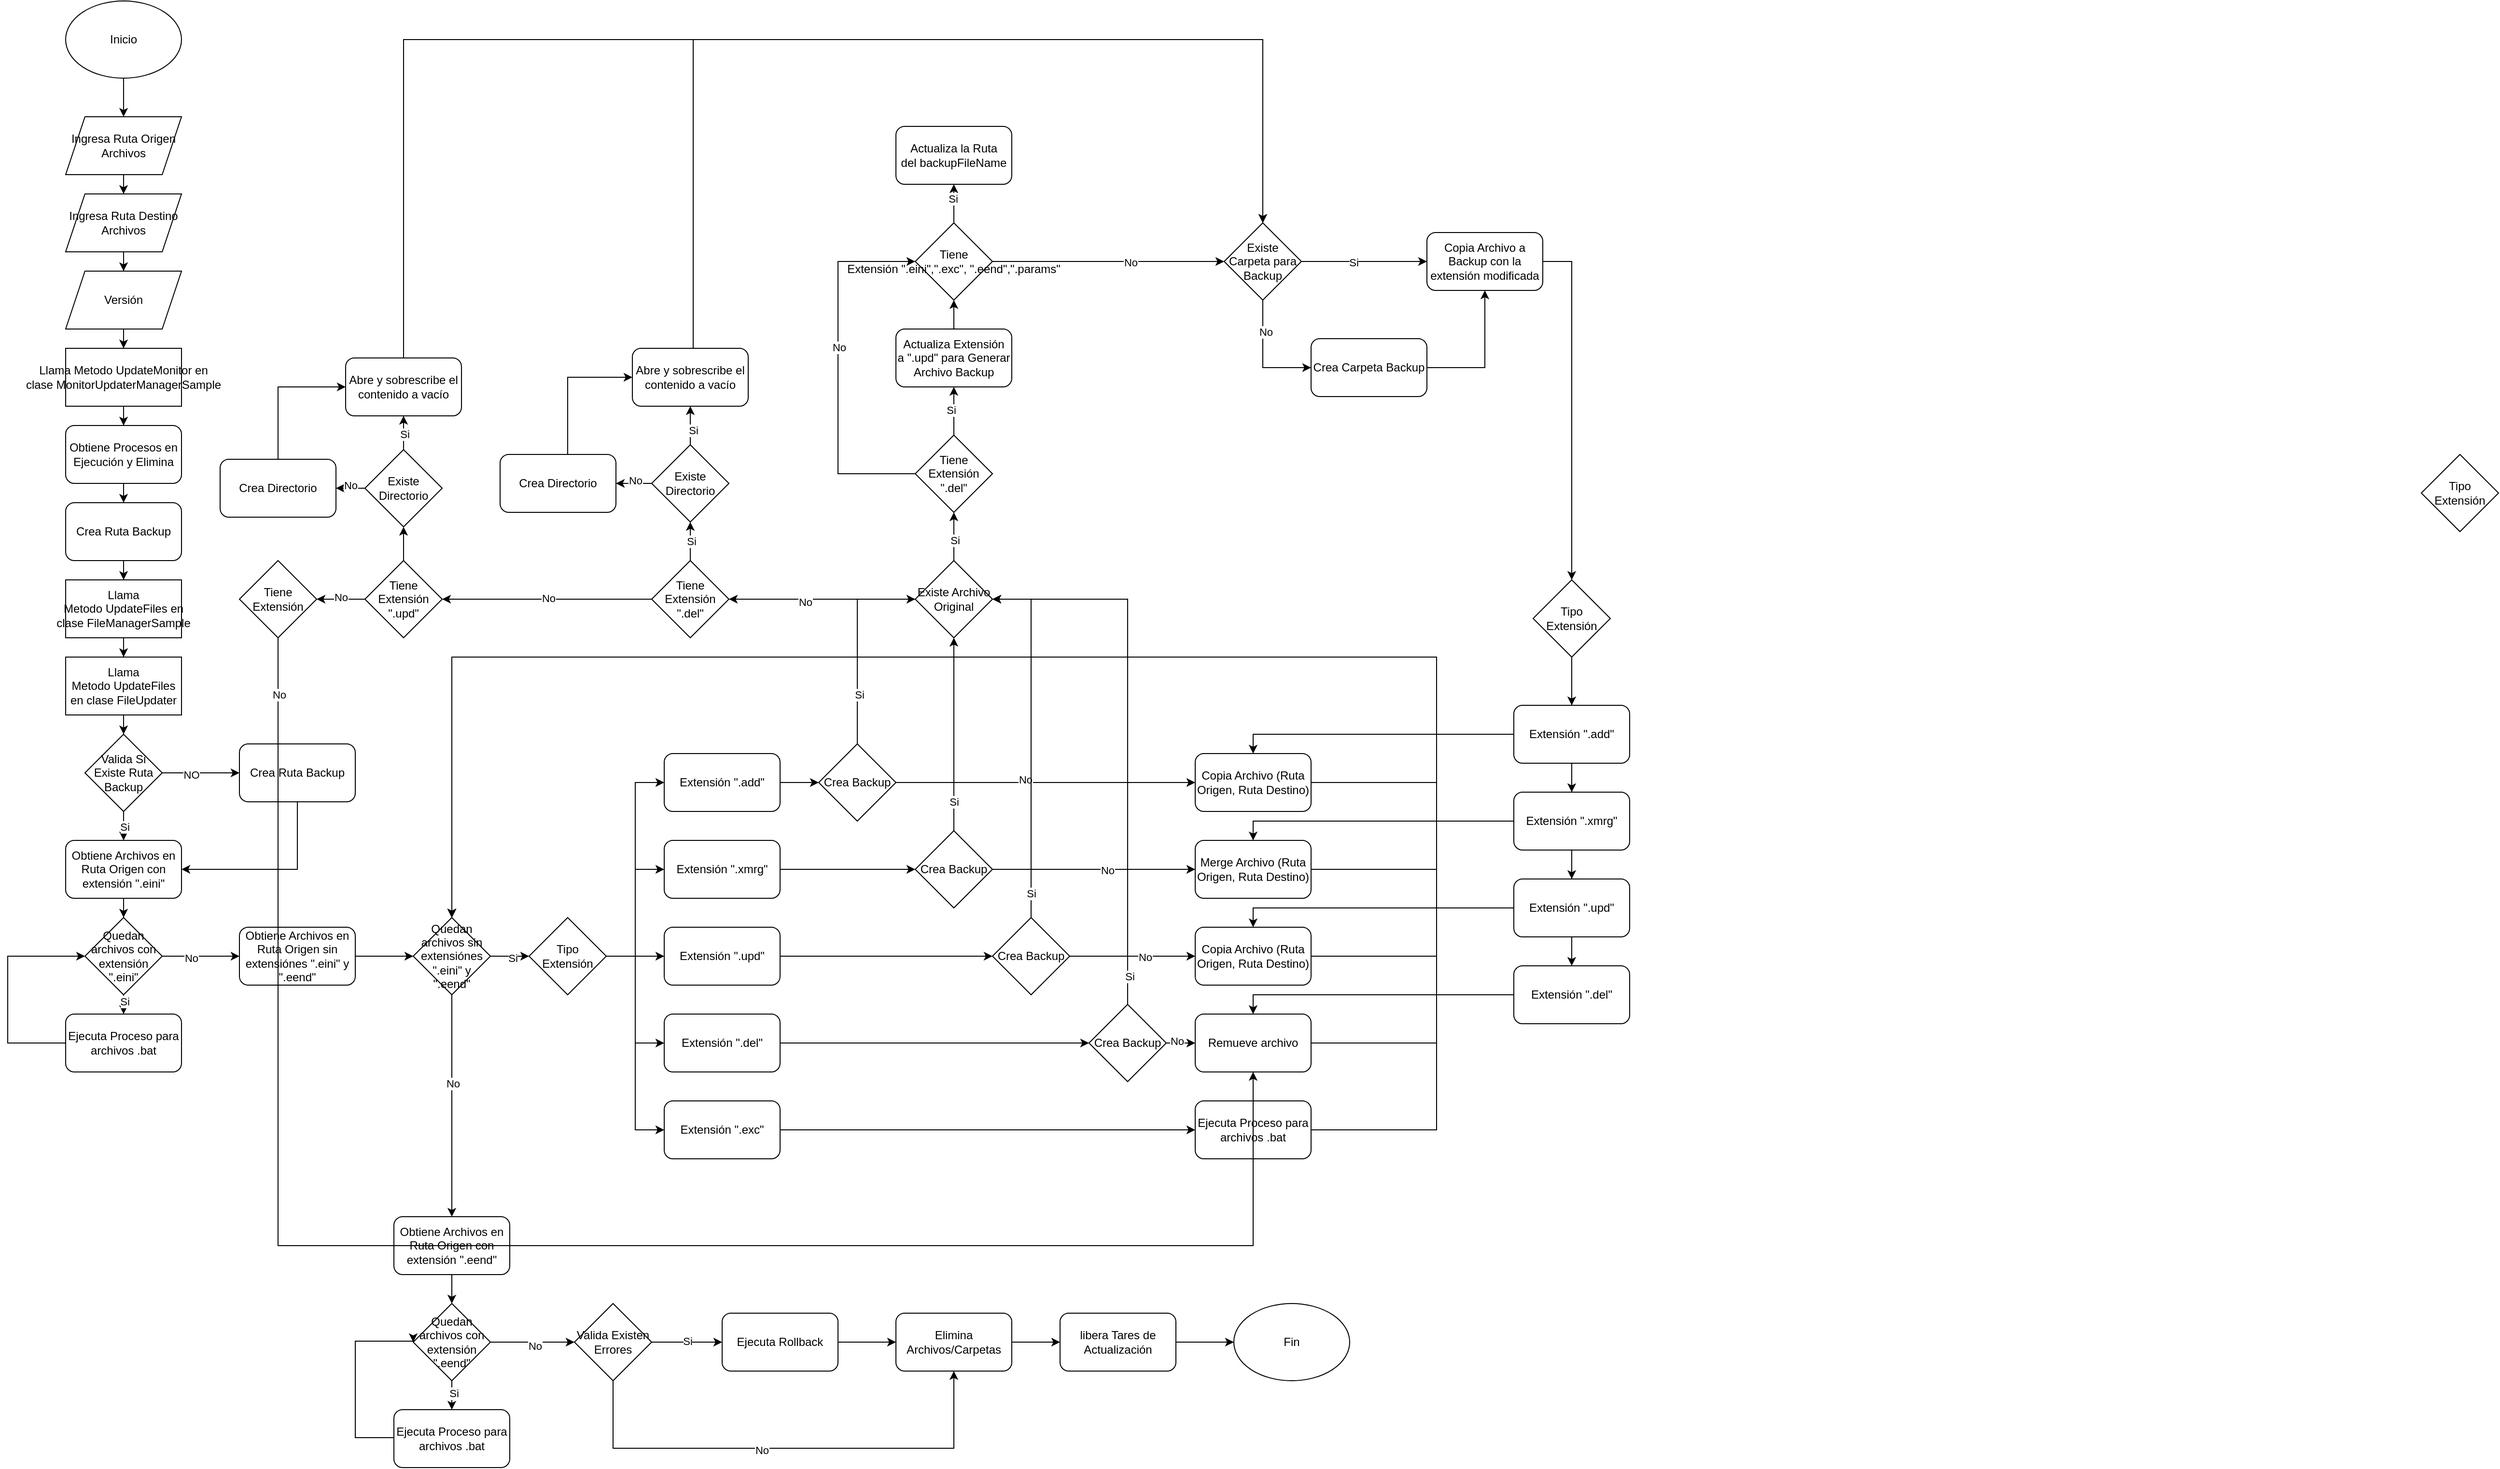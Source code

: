 <mxfile version="27.0.5">
  <diagram name="Página-1" id="Ndwm9N2ELyJzNFlGH8NO">
    <mxGraphModel dx="2180" dy="1163" grid="1" gridSize="10" guides="1" tooltips="1" connect="1" arrows="1" fold="1" page="1" pageScale="1" pageWidth="827" pageHeight="1169" math="0" shadow="0">
      <root>
        <mxCell id="0" />
        <mxCell id="1" parent="0" />
        <mxCell id="p0sTWX6bpArWfCQGlkqG-17" style="edgeStyle=orthogonalEdgeStyle;rounded=0;orthogonalLoop=1;jettySize=auto;html=1;" edge="1" parent="1" source="jSnDdjDyH94DMPdUqyze-1" target="p0sTWX6bpArWfCQGlkqG-1">
          <mxGeometry relative="1" as="geometry" />
        </mxCell>
        <mxCell id="jSnDdjDyH94DMPdUqyze-1" value="Inicio" style="ellipse;whiteSpace=wrap;html=1;" parent="1" vertex="1">
          <mxGeometry x="300" y="40" width="120" height="80" as="geometry" />
        </mxCell>
        <mxCell id="p0sTWX6bpArWfCQGlkqG-18" style="edgeStyle=orthogonalEdgeStyle;rounded=0;orthogonalLoop=1;jettySize=auto;html=1;" edge="1" parent="1" source="p0sTWX6bpArWfCQGlkqG-1" target="p0sTWX6bpArWfCQGlkqG-3">
          <mxGeometry relative="1" as="geometry" />
        </mxCell>
        <mxCell id="p0sTWX6bpArWfCQGlkqG-1" value="Ingresa Ruta Origen Archivos" style="shape=parallelogram;perimeter=parallelogramPerimeter;whiteSpace=wrap;html=1;fixedSize=1;" vertex="1" parent="1">
          <mxGeometry x="300" y="160" width="120" height="60" as="geometry" />
        </mxCell>
        <mxCell id="p0sTWX6bpArWfCQGlkqG-19" style="edgeStyle=orthogonalEdgeStyle;rounded=0;orthogonalLoop=1;jettySize=auto;html=1;" edge="1" parent="1" source="p0sTWX6bpArWfCQGlkqG-3" target="p0sTWX6bpArWfCQGlkqG-4">
          <mxGeometry relative="1" as="geometry" />
        </mxCell>
        <mxCell id="p0sTWX6bpArWfCQGlkqG-3" value="Ingresa Ruta Destino Archivos" style="shape=parallelogram;perimeter=parallelogramPerimeter;whiteSpace=wrap;html=1;fixedSize=1;" vertex="1" parent="1">
          <mxGeometry x="300" y="240" width="120" height="60" as="geometry" />
        </mxCell>
        <mxCell id="p0sTWX6bpArWfCQGlkqG-20" style="edgeStyle=orthogonalEdgeStyle;rounded=0;orthogonalLoop=1;jettySize=auto;html=1;" edge="1" parent="1" source="p0sTWX6bpArWfCQGlkqG-4" target="p0sTWX6bpArWfCQGlkqG-5">
          <mxGeometry relative="1" as="geometry" />
        </mxCell>
        <mxCell id="p0sTWX6bpArWfCQGlkqG-4" value="Versión" style="shape=parallelogram;perimeter=parallelogramPerimeter;whiteSpace=wrap;html=1;fixedSize=1;" vertex="1" parent="1">
          <mxGeometry x="300" y="320" width="120" height="60" as="geometry" />
        </mxCell>
        <mxCell id="p0sTWX6bpArWfCQGlkqG-21" style="edgeStyle=orthogonalEdgeStyle;rounded=0;orthogonalLoop=1;jettySize=auto;html=1;" edge="1" parent="1" source="p0sTWX6bpArWfCQGlkqG-5" target="p0sTWX6bpArWfCQGlkqG-6">
          <mxGeometry relative="1" as="geometry" />
        </mxCell>
        <mxCell id="p0sTWX6bpArWfCQGlkqG-5" value="Llama Metodo&amp;nbsp;UpdateMonitor en clase&amp;nbsp;MonitorUpdaterManagerSample" style="rounded=0;whiteSpace=wrap;html=1;" vertex="1" parent="1">
          <mxGeometry x="300" y="400" width="120" height="60" as="geometry" />
        </mxCell>
        <mxCell id="p0sTWX6bpArWfCQGlkqG-22" style="edgeStyle=orthogonalEdgeStyle;rounded=0;orthogonalLoop=1;jettySize=auto;html=1;" edge="1" parent="1" source="p0sTWX6bpArWfCQGlkqG-6" target="p0sTWX6bpArWfCQGlkqG-8">
          <mxGeometry relative="1" as="geometry" />
        </mxCell>
        <mxCell id="p0sTWX6bpArWfCQGlkqG-6" value="Obtiene Procesos en Ejecución y Elimina" style="rounded=1;whiteSpace=wrap;html=1;" vertex="1" parent="1">
          <mxGeometry x="300" y="480" width="120" height="60" as="geometry" />
        </mxCell>
        <mxCell id="p0sTWX6bpArWfCQGlkqG-23" style="edgeStyle=orthogonalEdgeStyle;rounded=0;orthogonalLoop=1;jettySize=auto;html=1;" edge="1" parent="1" source="p0sTWX6bpArWfCQGlkqG-8" target="p0sTWX6bpArWfCQGlkqG-9">
          <mxGeometry relative="1" as="geometry" />
        </mxCell>
        <mxCell id="p0sTWX6bpArWfCQGlkqG-8" value="Crea Ruta Backup" style="rounded=1;whiteSpace=wrap;html=1;" vertex="1" parent="1">
          <mxGeometry x="300" y="560" width="120" height="60" as="geometry" />
        </mxCell>
        <mxCell id="p0sTWX6bpArWfCQGlkqG-24" style="edgeStyle=orthogonalEdgeStyle;rounded=0;orthogonalLoop=1;jettySize=auto;html=1;entryX=0.5;entryY=0;entryDx=0;entryDy=0;" edge="1" parent="1" source="p0sTWX6bpArWfCQGlkqG-9" target="p0sTWX6bpArWfCQGlkqG-10">
          <mxGeometry relative="1" as="geometry" />
        </mxCell>
        <mxCell id="p0sTWX6bpArWfCQGlkqG-9" value="Llama Metodo&amp;nbsp;UpdateFiles en clase&amp;nbsp;FileManagerSample" style="rounded=0;whiteSpace=wrap;html=1;" vertex="1" parent="1">
          <mxGeometry x="300" y="640" width="120" height="60" as="geometry" />
        </mxCell>
        <mxCell id="p0sTWX6bpArWfCQGlkqG-25" style="edgeStyle=orthogonalEdgeStyle;rounded=0;orthogonalLoop=1;jettySize=auto;html=1;" edge="1" parent="1" source="p0sTWX6bpArWfCQGlkqG-10" target="p0sTWX6bpArWfCQGlkqG-11">
          <mxGeometry relative="1" as="geometry" />
        </mxCell>
        <mxCell id="p0sTWX6bpArWfCQGlkqG-10" value="Llama Metodo&amp;nbsp;UpdateFiles en clase&amp;nbsp;FileUpdater" style="rounded=0;whiteSpace=wrap;html=1;" vertex="1" parent="1">
          <mxGeometry x="300" y="720" width="120" height="60" as="geometry" />
        </mxCell>
        <mxCell id="p0sTWX6bpArWfCQGlkqG-26" style="edgeStyle=orthogonalEdgeStyle;rounded=0;orthogonalLoop=1;jettySize=auto;html=1;entryX=0.5;entryY=0;entryDx=0;entryDy=0;" edge="1" parent="1" source="p0sTWX6bpArWfCQGlkqG-11" target="p0sTWX6bpArWfCQGlkqG-14">
          <mxGeometry relative="1" as="geometry" />
        </mxCell>
        <mxCell id="p0sTWX6bpArWfCQGlkqG-31" value="Si" style="edgeLabel;html=1;align=center;verticalAlign=middle;resizable=0;points=[];" vertex="1" connectable="0" parent="p0sTWX6bpArWfCQGlkqG-26">
          <mxGeometry x="0.44" y="1" relative="1" as="geometry">
            <mxPoint as="offset" />
          </mxGeometry>
        </mxCell>
        <mxCell id="p0sTWX6bpArWfCQGlkqG-29" style="edgeStyle=orthogonalEdgeStyle;rounded=0;orthogonalLoop=1;jettySize=auto;html=1;entryX=0;entryY=0.5;entryDx=0;entryDy=0;" edge="1" parent="1" source="p0sTWX6bpArWfCQGlkqG-11" target="p0sTWX6bpArWfCQGlkqG-12">
          <mxGeometry relative="1" as="geometry" />
        </mxCell>
        <mxCell id="p0sTWX6bpArWfCQGlkqG-30" value="NO" style="edgeLabel;html=1;align=center;verticalAlign=middle;resizable=0;points=[];" vertex="1" connectable="0" parent="p0sTWX6bpArWfCQGlkqG-29">
          <mxGeometry x="-0.25" y="-2" relative="1" as="geometry">
            <mxPoint as="offset" />
          </mxGeometry>
        </mxCell>
        <mxCell id="p0sTWX6bpArWfCQGlkqG-11" value="Valida Si Existe Ruta Backup" style="rhombus;whiteSpace=wrap;html=1;" vertex="1" parent="1">
          <mxGeometry x="320" y="800" width="80" height="80" as="geometry" />
        </mxCell>
        <mxCell id="p0sTWX6bpArWfCQGlkqG-32" style="edgeStyle=orthogonalEdgeStyle;rounded=0;orthogonalLoop=1;jettySize=auto;html=1;entryX=1;entryY=0.5;entryDx=0;entryDy=0;" edge="1" parent="1" source="p0sTWX6bpArWfCQGlkqG-12" target="p0sTWX6bpArWfCQGlkqG-14">
          <mxGeometry relative="1" as="geometry">
            <Array as="points">
              <mxPoint x="540" y="940" />
            </Array>
          </mxGeometry>
        </mxCell>
        <mxCell id="p0sTWX6bpArWfCQGlkqG-12" value="Crea Ruta Backup" style="rounded=1;whiteSpace=wrap;html=1;" vertex="1" parent="1">
          <mxGeometry x="480" y="810" width="120" height="60" as="geometry" />
        </mxCell>
        <mxCell id="p0sTWX6bpArWfCQGlkqG-28" style="edgeStyle=orthogonalEdgeStyle;rounded=0;orthogonalLoop=1;jettySize=auto;html=1;" edge="1" parent="1" source="p0sTWX6bpArWfCQGlkqG-13" target="p0sTWX6bpArWfCQGlkqG-16">
          <mxGeometry relative="1" as="geometry" />
        </mxCell>
        <mxCell id="p0sTWX6bpArWfCQGlkqG-34" value="Si" style="edgeLabel;html=1;align=center;verticalAlign=middle;resizable=0;points=[];" vertex="1" connectable="0" parent="p0sTWX6bpArWfCQGlkqG-28">
          <mxGeometry x="0.567" y="1" relative="1" as="geometry">
            <mxPoint as="offset" />
          </mxGeometry>
        </mxCell>
        <mxCell id="p0sTWX6bpArWfCQGlkqG-36" style="edgeStyle=orthogonalEdgeStyle;rounded=0;orthogonalLoop=1;jettySize=auto;html=1;" edge="1" parent="1" source="p0sTWX6bpArWfCQGlkqG-13" target="p0sTWX6bpArWfCQGlkqG-35">
          <mxGeometry relative="1" as="geometry" />
        </mxCell>
        <mxCell id="p0sTWX6bpArWfCQGlkqG-37" value="No" style="edgeLabel;html=1;align=center;verticalAlign=middle;resizable=0;points=[];" vertex="1" connectable="0" parent="p0sTWX6bpArWfCQGlkqG-36">
          <mxGeometry x="-0.257" y="-2" relative="1" as="geometry">
            <mxPoint as="offset" />
          </mxGeometry>
        </mxCell>
        <mxCell id="p0sTWX6bpArWfCQGlkqG-13" value="Quedan archivos con extensión &quot;.eini&quot;" style="rhombus;whiteSpace=wrap;html=1;" vertex="1" parent="1">
          <mxGeometry x="320" y="990" width="80" height="80" as="geometry" />
        </mxCell>
        <mxCell id="p0sTWX6bpArWfCQGlkqG-27" style="edgeStyle=orthogonalEdgeStyle;rounded=0;orthogonalLoop=1;jettySize=auto;html=1;" edge="1" parent="1" source="p0sTWX6bpArWfCQGlkqG-14" target="p0sTWX6bpArWfCQGlkqG-13">
          <mxGeometry relative="1" as="geometry" />
        </mxCell>
        <mxCell id="p0sTWX6bpArWfCQGlkqG-14" value="Obtiene Archivos en Ruta Origen con extensión &quot;.eini&quot;" style="rounded=1;whiteSpace=wrap;html=1;" vertex="1" parent="1">
          <mxGeometry x="300" y="910" width="120" height="60" as="geometry" />
        </mxCell>
        <mxCell id="p0sTWX6bpArWfCQGlkqG-33" style="edgeStyle=orthogonalEdgeStyle;rounded=0;orthogonalLoop=1;jettySize=auto;html=1;entryX=0;entryY=0.5;entryDx=0;entryDy=0;" edge="1" parent="1" source="p0sTWX6bpArWfCQGlkqG-16" target="p0sTWX6bpArWfCQGlkqG-13">
          <mxGeometry relative="1" as="geometry">
            <Array as="points">
              <mxPoint x="240" y="1120" />
              <mxPoint x="240" y="1030" />
            </Array>
          </mxGeometry>
        </mxCell>
        <mxCell id="p0sTWX6bpArWfCQGlkqG-16" value="Ejecuta Proceso para archivos .bat" style="rounded=1;whiteSpace=wrap;html=1;" vertex="1" parent="1">
          <mxGeometry x="300" y="1090" width="120" height="60" as="geometry" />
        </mxCell>
        <mxCell id="p0sTWX6bpArWfCQGlkqG-41" style="edgeStyle=orthogonalEdgeStyle;rounded=0;orthogonalLoop=1;jettySize=auto;html=1;entryX=0;entryY=0.5;entryDx=0;entryDy=0;" edge="1" parent="1" source="p0sTWX6bpArWfCQGlkqG-35" target="p0sTWX6bpArWfCQGlkqG-39">
          <mxGeometry relative="1" as="geometry" />
        </mxCell>
        <mxCell id="p0sTWX6bpArWfCQGlkqG-35" value="Obtiene Archivos en Ruta Origen sin extensiónes &quot;.eini&quot; y &quot;.eend&quot;" style="rounded=1;whiteSpace=wrap;html=1;" vertex="1" parent="1">
          <mxGeometry x="480" y="1000" width="120" height="60" as="geometry" />
        </mxCell>
        <mxCell id="p0sTWX6bpArWfCQGlkqG-43" style="edgeStyle=orthogonalEdgeStyle;rounded=0;orthogonalLoop=1;jettySize=auto;html=1;entryX=0;entryY=0.5;entryDx=0;entryDy=0;" edge="1" parent="1" source="p0sTWX6bpArWfCQGlkqG-39" target="p0sTWX6bpArWfCQGlkqG-45">
          <mxGeometry relative="1" as="geometry">
            <mxPoint x="790" y="1030" as="targetPoint" />
          </mxGeometry>
        </mxCell>
        <mxCell id="p0sTWX6bpArWfCQGlkqG-71" value="Si" style="edgeLabel;html=1;align=center;verticalAlign=middle;resizable=0;points=[];" vertex="1" connectable="0" parent="p0sTWX6bpArWfCQGlkqG-43">
          <mxGeometry x="0.15" y="-2" relative="1" as="geometry">
            <mxPoint as="offset" />
          </mxGeometry>
        </mxCell>
        <mxCell id="p0sTWX6bpArWfCQGlkqG-82" style="edgeStyle=orthogonalEdgeStyle;rounded=0;orthogonalLoop=1;jettySize=auto;html=1;" edge="1" parent="1" source="p0sTWX6bpArWfCQGlkqG-39" target="p0sTWX6bpArWfCQGlkqG-79">
          <mxGeometry relative="1" as="geometry" />
        </mxCell>
        <mxCell id="p0sTWX6bpArWfCQGlkqG-83" value="No" style="edgeLabel;html=1;align=center;verticalAlign=middle;resizable=0;points=[];" vertex="1" connectable="0" parent="p0sTWX6bpArWfCQGlkqG-82">
          <mxGeometry x="-0.2" y="1" relative="1" as="geometry">
            <mxPoint as="offset" />
          </mxGeometry>
        </mxCell>
        <mxCell id="p0sTWX6bpArWfCQGlkqG-39" value="Quedan archivos sin extensiónes &quot;.eini&quot; y &quot;.eend&quot;" style="rhombus;whiteSpace=wrap;html=1;" vertex="1" parent="1">
          <mxGeometry x="660" y="990" width="80" height="80" as="geometry" />
        </mxCell>
        <mxCell id="p0sTWX6bpArWfCQGlkqG-54" style="edgeStyle=orthogonalEdgeStyle;rounded=0;orthogonalLoop=1;jettySize=auto;html=1;entryX=0;entryY=0.5;entryDx=0;entryDy=0;" edge="1" parent="1" source="p0sTWX6bpArWfCQGlkqG-45" target="p0sTWX6bpArWfCQGlkqG-46">
          <mxGeometry relative="1" as="geometry">
            <Array as="points">
              <mxPoint x="890" y="1030" />
              <mxPoint x="890" y="850" />
            </Array>
          </mxGeometry>
        </mxCell>
        <mxCell id="p0sTWX6bpArWfCQGlkqG-55" style="edgeStyle=orthogonalEdgeStyle;rounded=0;orthogonalLoop=1;jettySize=auto;html=1;entryX=0;entryY=0.5;entryDx=0;entryDy=0;" edge="1" parent="1" source="p0sTWX6bpArWfCQGlkqG-45" target="p0sTWX6bpArWfCQGlkqG-48">
          <mxGeometry relative="1" as="geometry" />
        </mxCell>
        <mxCell id="p0sTWX6bpArWfCQGlkqG-56" style="edgeStyle=orthogonalEdgeStyle;rounded=0;orthogonalLoop=1;jettySize=auto;html=1;entryX=0;entryY=0.5;entryDx=0;entryDy=0;" edge="1" parent="1" source="p0sTWX6bpArWfCQGlkqG-45" target="p0sTWX6bpArWfCQGlkqG-49">
          <mxGeometry relative="1" as="geometry" />
        </mxCell>
        <mxCell id="p0sTWX6bpArWfCQGlkqG-57" style="edgeStyle=orthogonalEdgeStyle;rounded=0;orthogonalLoop=1;jettySize=auto;html=1;entryX=0;entryY=0.5;entryDx=0;entryDy=0;" edge="1" parent="1" source="p0sTWX6bpArWfCQGlkqG-45" target="p0sTWX6bpArWfCQGlkqG-51">
          <mxGeometry relative="1" as="geometry" />
        </mxCell>
        <mxCell id="p0sTWX6bpArWfCQGlkqG-58" style="edgeStyle=orthogonalEdgeStyle;rounded=0;orthogonalLoop=1;jettySize=auto;html=1;entryX=0;entryY=0.5;entryDx=0;entryDy=0;" edge="1" parent="1" source="p0sTWX6bpArWfCQGlkqG-45" target="p0sTWX6bpArWfCQGlkqG-53">
          <mxGeometry relative="1" as="geometry" />
        </mxCell>
        <mxCell id="p0sTWX6bpArWfCQGlkqG-45" value="Tipo Extensión" style="rhombus;whiteSpace=wrap;html=1;" vertex="1" parent="1">
          <mxGeometry x="780" y="990" width="80" height="80" as="geometry" />
        </mxCell>
        <mxCell id="p0sTWX6bpArWfCQGlkqG-112" style="edgeStyle=orthogonalEdgeStyle;rounded=0;orthogonalLoop=1;jettySize=auto;html=1;entryX=0;entryY=0.5;entryDx=0;entryDy=0;" edge="1" parent="1" source="p0sTWX6bpArWfCQGlkqG-46" target="p0sTWX6bpArWfCQGlkqG-59">
          <mxGeometry relative="1" as="geometry" />
        </mxCell>
        <mxCell id="p0sTWX6bpArWfCQGlkqG-46" value="Extensión&amp;nbsp;&quot;.add&quot;" style="rounded=1;whiteSpace=wrap;html=1;" vertex="1" parent="1">
          <mxGeometry x="920" y="820" width="120" height="60" as="geometry" />
        </mxCell>
        <mxCell id="p0sTWX6bpArWfCQGlkqG-113" style="edgeStyle=orthogonalEdgeStyle;rounded=0;orthogonalLoop=1;jettySize=auto;html=1;entryX=0;entryY=0.5;entryDx=0;entryDy=0;" edge="1" parent="1" source="p0sTWX6bpArWfCQGlkqG-48" target="p0sTWX6bpArWfCQGlkqG-60">
          <mxGeometry relative="1" as="geometry" />
        </mxCell>
        <mxCell id="p0sTWX6bpArWfCQGlkqG-48" value="Extensión&amp;nbsp;&quot;.xmrg&quot;" style="rounded=1;whiteSpace=wrap;html=1;" vertex="1" parent="1">
          <mxGeometry x="920" y="910" width="120" height="60" as="geometry" />
        </mxCell>
        <mxCell id="p0sTWX6bpArWfCQGlkqG-114" style="edgeStyle=orthogonalEdgeStyle;rounded=0;orthogonalLoop=1;jettySize=auto;html=1;entryX=0;entryY=0.5;entryDx=0;entryDy=0;" edge="1" parent="1" source="p0sTWX6bpArWfCQGlkqG-49" target="p0sTWX6bpArWfCQGlkqG-61">
          <mxGeometry relative="1" as="geometry" />
        </mxCell>
        <mxCell id="p0sTWX6bpArWfCQGlkqG-49" value="Extensión&amp;nbsp;&quot;.upd&quot;" style="rounded=1;whiteSpace=wrap;html=1;" vertex="1" parent="1">
          <mxGeometry x="920" y="1000" width="120" height="60" as="geometry" />
        </mxCell>
        <mxCell id="p0sTWX6bpArWfCQGlkqG-115" style="edgeStyle=orthogonalEdgeStyle;rounded=0;orthogonalLoop=1;jettySize=auto;html=1;entryX=0;entryY=0.5;entryDx=0;entryDy=0;" edge="1" parent="1" source="p0sTWX6bpArWfCQGlkqG-51" target="p0sTWX6bpArWfCQGlkqG-62">
          <mxGeometry relative="1" as="geometry" />
        </mxCell>
        <mxCell id="p0sTWX6bpArWfCQGlkqG-51" value="Extensión&amp;nbsp;&quot;.del&quot;" style="rounded=1;whiteSpace=wrap;html=1;" vertex="1" parent="1">
          <mxGeometry x="920" y="1090" width="120" height="60" as="geometry" />
        </mxCell>
        <mxCell id="p0sTWX6bpArWfCQGlkqG-68" style="edgeStyle=orthogonalEdgeStyle;rounded=0;orthogonalLoop=1;jettySize=auto;html=1;entryX=0;entryY=0.5;entryDx=0;entryDy=0;" edge="1" parent="1" source="p0sTWX6bpArWfCQGlkqG-53" target="p0sTWX6bpArWfCQGlkqG-67">
          <mxGeometry relative="1" as="geometry" />
        </mxCell>
        <mxCell id="p0sTWX6bpArWfCQGlkqG-53" value="Extensión&amp;nbsp;&quot;.exc&quot;" style="rounded=1;whiteSpace=wrap;html=1;" vertex="1" parent="1">
          <mxGeometry x="920" y="1180" width="120" height="60" as="geometry" />
        </mxCell>
        <mxCell id="p0sTWX6bpArWfCQGlkqG-103" style="edgeStyle=orthogonalEdgeStyle;rounded=0;orthogonalLoop=1;jettySize=auto;html=1;entryX=0;entryY=0.5;entryDx=0;entryDy=0;" edge="1" parent="1" source="p0sTWX6bpArWfCQGlkqG-59" target="p0sTWX6bpArWfCQGlkqG-63">
          <mxGeometry relative="1" as="geometry" />
        </mxCell>
        <mxCell id="p0sTWX6bpArWfCQGlkqG-104" value="No" style="edgeLabel;html=1;align=center;verticalAlign=middle;resizable=0;points=[];" vertex="1" connectable="0" parent="p0sTWX6bpArWfCQGlkqG-103">
          <mxGeometry x="-0.136" y="3" relative="1" as="geometry">
            <mxPoint as="offset" />
          </mxGeometry>
        </mxCell>
        <mxCell id="p0sTWX6bpArWfCQGlkqG-124" style="edgeStyle=orthogonalEdgeStyle;rounded=0;orthogonalLoop=1;jettySize=auto;html=1;entryX=0;entryY=0.5;entryDx=0;entryDy=0;" edge="1" parent="1" source="p0sTWX6bpArWfCQGlkqG-59" target="p0sTWX6bpArWfCQGlkqG-118">
          <mxGeometry relative="1" as="geometry">
            <Array as="points">
              <mxPoint x="1120" y="660" />
            </Array>
          </mxGeometry>
        </mxCell>
        <mxCell id="p0sTWX6bpArWfCQGlkqG-125" value="Si" style="edgeLabel;html=1;align=center;verticalAlign=middle;resizable=0;points=[];" vertex="1" connectable="0" parent="p0sTWX6bpArWfCQGlkqG-124">
          <mxGeometry x="-0.515" y="-2" relative="1" as="geometry">
            <mxPoint as="offset" />
          </mxGeometry>
        </mxCell>
        <mxCell id="p0sTWX6bpArWfCQGlkqG-59" value="Crea Backup" style="rhombus;whiteSpace=wrap;html=1;" vertex="1" parent="1">
          <mxGeometry x="1080" y="810" width="80" height="80" as="geometry" />
        </mxCell>
        <mxCell id="p0sTWX6bpArWfCQGlkqG-105" style="edgeStyle=orthogonalEdgeStyle;rounded=0;orthogonalLoop=1;jettySize=auto;html=1;" edge="1" parent="1" source="p0sTWX6bpArWfCQGlkqG-60" target="p0sTWX6bpArWfCQGlkqG-64">
          <mxGeometry relative="1" as="geometry" />
        </mxCell>
        <mxCell id="p0sTWX6bpArWfCQGlkqG-106" value="No" style="edgeLabel;html=1;align=center;verticalAlign=middle;resizable=0;points=[];" vertex="1" connectable="0" parent="p0sTWX6bpArWfCQGlkqG-105">
          <mxGeometry x="0.129" y="-1" relative="1" as="geometry">
            <mxPoint as="offset" />
          </mxGeometry>
        </mxCell>
        <mxCell id="p0sTWX6bpArWfCQGlkqG-130" style="edgeStyle=orthogonalEdgeStyle;rounded=0;orthogonalLoop=1;jettySize=auto;html=1;entryX=0.5;entryY=1;entryDx=0;entryDy=0;" edge="1" parent="1" source="p0sTWX6bpArWfCQGlkqG-60" target="p0sTWX6bpArWfCQGlkqG-118">
          <mxGeometry relative="1" as="geometry" />
        </mxCell>
        <mxCell id="p0sTWX6bpArWfCQGlkqG-131" value="Si" style="edgeLabel;html=1;align=center;verticalAlign=middle;resizable=0;points=[];" vertex="1" connectable="0" parent="p0sTWX6bpArWfCQGlkqG-130">
          <mxGeometry x="-0.06" y="-2" relative="1" as="geometry">
            <mxPoint x="-2" y="64" as="offset" />
          </mxGeometry>
        </mxCell>
        <mxCell id="p0sTWX6bpArWfCQGlkqG-60" value="Crea Backup" style="rhombus;whiteSpace=wrap;html=1;" vertex="1" parent="1">
          <mxGeometry x="1180" y="900" width="80" height="80" as="geometry" />
        </mxCell>
        <mxCell id="p0sTWX6bpArWfCQGlkqG-107" style="edgeStyle=orthogonalEdgeStyle;rounded=0;orthogonalLoop=1;jettySize=auto;html=1;" edge="1" parent="1" source="p0sTWX6bpArWfCQGlkqG-61" target="p0sTWX6bpArWfCQGlkqG-65">
          <mxGeometry relative="1" as="geometry" />
        </mxCell>
        <mxCell id="p0sTWX6bpArWfCQGlkqG-108" value="No" style="edgeLabel;html=1;align=center;verticalAlign=middle;resizable=0;points=[];" vertex="1" connectable="0" parent="p0sTWX6bpArWfCQGlkqG-107">
          <mxGeometry x="0.2" y="-1" relative="1" as="geometry">
            <mxPoint as="offset" />
          </mxGeometry>
        </mxCell>
        <mxCell id="p0sTWX6bpArWfCQGlkqG-128" style="edgeStyle=orthogonalEdgeStyle;rounded=0;orthogonalLoop=1;jettySize=auto;html=1;entryX=1;entryY=0.5;entryDx=0;entryDy=0;" edge="1" parent="1" source="p0sTWX6bpArWfCQGlkqG-61" target="p0sTWX6bpArWfCQGlkqG-118">
          <mxGeometry relative="1" as="geometry" />
        </mxCell>
        <mxCell id="p0sTWX6bpArWfCQGlkqG-129" value="Si" style="edgeLabel;html=1;align=center;verticalAlign=middle;resizable=0;points=[];" vertex="1" connectable="0" parent="p0sTWX6bpArWfCQGlkqG-128">
          <mxGeometry x="-0.014" y="-3" relative="1" as="geometry">
            <mxPoint x="-3" y="157" as="offset" />
          </mxGeometry>
        </mxCell>
        <mxCell id="p0sTWX6bpArWfCQGlkqG-61" value="Crea Backup" style="rhombus;whiteSpace=wrap;html=1;" vertex="1" parent="1">
          <mxGeometry x="1260" y="990" width="80" height="80" as="geometry" />
        </mxCell>
        <mxCell id="p0sTWX6bpArWfCQGlkqG-109" style="edgeStyle=orthogonalEdgeStyle;rounded=0;orthogonalLoop=1;jettySize=auto;html=1;" edge="1" parent="1" source="p0sTWX6bpArWfCQGlkqG-62" target="p0sTWX6bpArWfCQGlkqG-66">
          <mxGeometry relative="1" as="geometry" />
        </mxCell>
        <mxCell id="p0sTWX6bpArWfCQGlkqG-110" value="No" style="edgeLabel;html=1;align=center;verticalAlign=middle;resizable=0;points=[];" vertex="1" connectable="0" parent="p0sTWX6bpArWfCQGlkqG-109">
          <mxGeometry x="0.161" y="-2" relative="1" as="geometry">
            <mxPoint as="offset" />
          </mxGeometry>
        </mxCell>
        <mxCell id="p0sTWX6bpArWfCQGlkqG-132" style="edgeStyle=orthogonalEdgeStyle;rounded=0;orthogonalLoop=1;jettySize=auto;html=1;entryX=1;entryY=0.5;entryDx=0;entryDy=0;" edge="1" parent="1" source="p0sTWX6bpArWfCQGlkqG-62" target="p0sTWX6bpArWfCQGlkqG-118">
          <mxGeometry relative="1" as="geometry">
            <Array as="points">
              <mxPoint x="1400" y="660" />
            </Array>
          </mxGeometry>
        </mxCell>
        <mxCell id="p0sTWX6bpArWfCQGlkqG-133" value="Si" style="edgeLabel;html=1;align=center;verticalAlign=middle;resizable=0;points=[];" vertex="1" connectable="0" parent="p0sTWX6bpArWfCQGlkqG-132">
          <mxGeometry x="-0.896" y="-2" relative="1" as="geometry">
            <mxPoint as="offset" />
          </mxGeometry>
        </mxCell>
        <mxCell id="p0sTWX6bpArWfCQGlkqG-62" value="Crea Backup" style="rhombus;whiteSpace=wrap;html=1;" vertex="1" parent="1">
          <mxGeometry x="1360" y="1080" width="80" height="80" as="geometry" />
        </mxCell>
        <mxCell id="p0sTWX6bpArWfCQGlkqG-72" style="edgeStyle=orthogonalEdgeStyle;rounded=0;orthogonalLoop=1;jettySize=auto;html=1;entryX=0.5;entryY=0;entryDx=0;entryDy=0;" edge="1" parent="1" source="p0sTWX6bpArWfCQGlkqG-63" target="p0sTWX6bpArWfCQGlkqG-39">
          <mxGeometry relative="1" as="geometry">
            <Array as="points">
              <mxPoint x="1720" y="850" />
              <mxPoint x="1720" y="720" />
              <mxPoint x="700" y="720" />
            </Array>
          </mxGeometry>
        </mxCell>
        <mxCell id="p0sTWX6bpArWfCQGlkqG-63" value="Copia Archivo (Ruta Origen, Ruta Destino)" style="rounded=1;whiteSpace=wrap;html=1;" vertex="1" parent="1">
          <mxGeometry x="1470" y="820" width="120" height="60" as="geometry" />
        </mxCell>
        <mxCell id="p0sTWX6bpArWfCQGlkqG-73" style="edgeStyle=orthogonalEdgeStyle;rounded=0;orthogonalLoop=1;jettySize=auto;html=1;" edge="1" parent="1" source="p0sTWX6bpArWfCQGlkqG-64" target="p0sTWX6bpArWfCQGlkqG-39">
          <mxGeometry relative="1" as="geometry">
            <Array as="points">
              <mxPoint x="1720" y="940" />
              <mxPoint x="1720" y="720" />
              <mxPoint x="700" y="720" />
            </Array>
          </mxGeometry>
        </mxCell>
        <mxCell id="p0sTWX6bpArWfCQGlkqG-64" value="Merge Archivo (Ruta Origen, Ruta Destino)" style="rounded=1;whiteSpace=wrap;html=1;" vertex="1" parent="1">
          <mxGeometry x="1470" y="910" width="120" height="60" as="geometry" />
        </mxCell>
        <mxCell id="p0sTWX6bpArWfCQGlkqG-74" style="edgeStyle=orthogonalEdgeStyle;rounded=0;orthogonalLoop=1;jettySize=auto;html=1;entryX=0.5;entryY=0;entryDx=0;entryDy=0;" edge="1" parent="1" source="p0sTWX6bpArWfCQGlkqG-65" target="p0sTWX6bpArWfCQGlkqG-39">
          <mxGeometry relative="1" as="geometry">
            <Array as="points">
              <mxPoint x="1720" y="1030" />
              <mxPoint x="1720" y="720" />
              <mxPoint x="700" y="720" />
            </Array>
          </mxGeometry>
        </mxCell>
        <mxCell id="p0sTWX6bpArWfCQGlkqG-65" value="Copia Archivo (Ruta Origen, Ruta Destino)" style="rounded=1;whiteSpace=wrap;html=1;" vertex="1" parent="1">
          <mxGeometry x="1470" y="1000" width="120" height="60" as="geometry" />
        </mxCell>
        <mxCell id="p0sTWX6bpArWfCQGlkqG-75" style="edgeStyle=orthogonalEdgeStyle;rounded=0;orthogonalLoop=1;jettySize=auto;html=1;entryX=0.5;entryY=0;entryDx=0;entryDy=0;" edge="1" parent="1" source="p0sTWX6bpArWfCQGlkqG-66" target="p0sTWX6bpArWfCQGlkqG-39">
          <mxGeometry relative="1" as="geometry">
            <Array as="points">
              <mxPoint x="1720" y="1120" />
              <mxPoint x="1720" y="720" />
              <mxPoint x="700" y="720" />
            </Array>
          </mxGeometry>
        </mxCell>
        <mxCell id="p0sTWX6bpArWfCQGlkqG-66" value="Remueve archivo" style="rounded=1;whiteSpace=wrap;html=1;" vertex="1" parent="1">
          <mxGeometry x="1470" y="1090" width="120" height="60" as="geometry" />
        </mxCell>
        <mxCell id="p0sTWX6bpArWfCQGlkqG-77" style="edgeStyle=orthogonalEdgeStyle;rounded=0;orthogonalLoop=1;jettySize=auto;html=1;entryX=0.5;entryY=0;entryDx=0;entryDy=0;" edge="1" parent="1" source="p0sTWX6bpArWfCQGlkqG-67" target="p0sTWX6bpArWfCQGlkqG-39">
          <mxGeometry relative="1" as="geometry">
            <Array as="points">
              <mxPoint x="1720" y="1210" />
              <mxPoint x="1720" y="720" />
              <mxPoint x="700" y="720" />
            </Array>
          </mxGeometry>
        </mxCell>
        <mxCell id="p0sTWX6bpArWfCQGlkqG-67" value="Ejecuta Proceso para archivos .bat" style="rounded=1;whiteSpace=wrap;html=1;" vertex="1" parent="1">
          <mxGeometry x="1470" y="1180" width="120" height="60" as="geometry" />
        </mxCell>
        <mxCell id="p0sTWX6bpArWfCQGlkqG-85" style="edgeStyle=orthogonalEdgeStyle;rounded=0;orthogonalLoop=1;jettySize=auto;html=1;entryX=0.5;entryY=0;entryDx=0;entryDy=0;" edge="1" parent="1" source="p0sTWX6bpArWfCQGlkqG-78" target="p0sTWX6bpArWfCQGlkqG-80">
          <mxGeometry relative="1" as="geometry" />
        </mxCell>
        <mxCell id="p0sTWX6bpArWfCQGlkqG-86" value="Si" style="edgeLabel;html=1;align=center;verticalAlign=middle;resizable=0;points=[];" vertex="1" connectable="0" parent="p0sTWX6bpArWfCQGlkqG-85">
          <mxGeometry x="0.32" y="2" relative="1" as="geometry">
            <mxPoint as="offset" />
          </mxGeometry>
        </mxCell>
        <mxCell id="p0sTWX6bpArWfCQGlkqG-89" style="edgeStyle=orthogonalEdgeStyle;rounded=0;orthogonalLoop=1;jettySize=auto;html=1;entryX=0;entryY=0.5;entryDx=0;entryDy=0;" edge="1" parent="1" source="p0sTWX6bpArWfCQGlkqG-78" target="p0sTWX6bpArWfCQGlkqG-88">
          <mxGeometry relative="1" as="geometry">
            <mxPoint x="810" y="1430" as="targetPoint" />
          </mxGeometry>
        </mxCell>
        <mxCell id="p0sTWX6bpArWfCQGlkqG-93" value="No" style="edgeLabel;html=1;align=center;verticalAlign=middle;resizable=0;points=[];" vertex="1" connectable="0" parent="p0sTWX6bpArWfCQGlkqG-89">
          <mxGeometry x="0.057" y="-4" relative="1" as="geometry">
            <mxPoint as="offset" />
          </mxGeometry>
        </mxCell>
        <mxCell id="p0sTWX6bpArWfCQGlkqG-78" value="Quedan archivos con extensión &quot;.eend&quot;" style="rhombus;whiteSpace=wrap;html=1;" vertex="1" parent="1">
          <mxGeometry x="660" y="1390" width="80" height="80" as="geometry" />
        </mxCell>
        <mxCell id="p0sTWX6bpArWfCQGlkqG-84" style="edgeStyle=orthogonalEdgeStyle;rounded=0;orthogonalLoop=1;jettySize=auto;html=1;" edge="1" parent="1" source="p0sTWX6bpArWfCQGlkqG-79" target="p0sTWX6bpArWfCQGlkqG-78">
          <mxGeometry relative="1" as="geometry" />
        </mxCell>
        <mxCell id="p0sTWX6bpArWfCQGlkqG-79" value="Obtiene Archivos en Ruta Origen con extensión &quot;.eend&quot;" style="rounded=1;whiteSpace=wrap;html=1;" vertex="1" parent="1">
          <mxGeometry x="640" y="1300" width="120" height="60" as="geometry" />
        </mxCell>
        <mxCell id="p0sTWX6bpArWfCQGlkqG-87" style="edgeStyle=orthogonalEdgeStyle;rounded=0;orthogonalLoop=1;jettySize=auto;html=1;entryX=0;entryY=0.5;entryDx=0;entryDy=0;" edge="1" parent="1" source="p0sTWX6bpArWfCQGlkqG-80" target="p0sTWX6bpArWfCQGlkqG-78">
          <mxGeometry relative="1" as="geometry">
            <Array as="points">
              <mxPoint x="600" y="1529" />
              <mxPoint x="600" y="1429" />
            </Array>
          </mxGeometry>
        </mxCell>
        <mxCell id="p0sTWX6bpArWfCQGlkqG-80" value="Ejecuta Proceso para archivos .bat" style="rounded=1;whiteSpace=wrap;html=1;" vertex="1" parent="1">
          <mxGeometry x="640" y="1500" width="120" height="60" as="geometry" />
        </mxCell>
        <mxCell id="p0sTWX6bpArWfCQGlkqG-91" style="edgeStyle=orthogonalEdgeStyle;rounded=0;orthogonalLoop=1;jettySize=auto;html=1;entryX=0;entryY=0.5;entryDx=0;entryDy=0;" edge="1" parent="1" source="p0sTWX6bpArWfCQGlkqG-88" target="p0sTWX6bpArWfCQGlkqG-90">
          <mxGeometry relative="1" as="geometry" />
        </mxCell>
        <mxCell id="p0sTWX6bpArWfCQGlkqG-92" value="Si" style="edgeLabel;html=1;align=center;verticalAlign=middle;resizable=0;points=[];" vertex="1" connectable="0" parent="p0sTWX6bpArWfCQGlkqG-91">
          <mxGeometry y="1" relative="1" as="geometry">
            <mxPoint as="offset" />
          </mxGeometry>
        </mxCell>
        <mxCell id="p0sTWX6bpArWfCQGlkqG-97" style="edgeStyle=orthogonalEdgeStyle;rounded=0;orthogonalLoop=1;jettySize=auto;html=1;entryX=0.5;entryY=1;entryDx=0;entryDy=0;" edge="1" parent="1" source="p0sTWX6bpArWfCQGlkqG-88" target="p0sTWX6bpArWfCQGlkqG-94">
          <mxGeometry relative="1" as="geometry">
            <Array as="points">
              <mxPoint x="867" y="1540" />
              <mxPoint x="1220" y="1540" />
            </Array>
          </mxGeometry>
        </mxCell>
        <mxCell id="p0sTWX6bpArWfCQGlkqG-98" value="No" style="edgeLabel;html=1;align=center;verticalAlign=middle;resizable=0;points=[];" vertex="1" connectable="0" parent="p0sTWX6bpArWfCQGlkqG-97">
          <mxGeometry x="-0.109" y="-2" relative="1" as="geometry">
            <mxPoint as="offset" />
          </mxGeometry>
        </mxCell>
        <mxCell id="p0sTWX6bpArWfCQGlkqG-88" value="Valida Existen Errores" style="rhombus;whiteSpace=wrap;html=1;" vertex="1" parent="1">
          <mxGeometry x="827" y="1390" width="80" height="80" as="geometry" />
        </mxCell>
        <mxCell id="p0sTWX6bpArWfCQGlkqG-95" style="edgeStyle=orthogonalEdgeStyle;rounded=0;orthogonalLoop=1;jettySize=auto;html=1;" edge="1" parent="1" source="p0sTWX6bpArWfCQGlkqG-90" target="p0sTWX6bpArWfCQGlkqG-94">
          <mxGeometry relative="1" as="geometry" />
        </mxCell>
        <mxCell id="p0sTWX6bpArWfCQGlkqG-90" value="Ejecuta Rollback" style="rounded=1;whiteSpace=wrap;html=1;" vertex="1" parent="1">
          <mxGeometry x="980" y="1400" width="120" height="60" as="geometry" />
        </mxCell>
        <mxCell id="p0sTWX6bpArWfCQGlkqG-100" style="edgeStyle=orthogonalEdgeStyle;rounded=0;orthogonalLoop=1;jettySize=auto;html=1;entryX=0;entryY=0.5;entryDx=0;entryDy=0;" edge="1" parent="1" source="p0sTWX6bpArWfCQGlkqG-94" target="p0sTWX6bpArWfCQGlkqG-99">
          <mxGeometry relative="1" as="geometry" />
        </mxCell>
        <mxCell id="p0sTWX6bpArWfCQGlkqG-94" value="Elimina Archivos/Carpetas" style="rounded=1;whiteSpace=wrap;html=1;" vertex="1" parent="1">
          <mxGeometry x="1160" y="1400" width="120" height="60" as="geometry" />
        </mxCell>
        <mxCell id="p0sTWX6bpArWfCQGlkqG-102" style="edgeStyle=orthogonalEdgeStyle;rounded=0;orthogonalLoop=1;jettySize=auto;html=1;" edge="1" parent="1" source="p0sTWX6bpArWfCQGlkqG-99" target="p0sTWX6bpArWfCQGlkqG-101">
          <mxGeometry relative="1" as="geometry" />
        </mxCell>
        <mxCell id="p0sTWX6bpArWfCQGlkqG-99" value="libera Tares de Actualización" style="rounded=1;whiteSpace=wrap;html=1;" vertex="1" parent="1">
          <mxGeometry x="1330" y="1400" width="120" height="60" as="geometry" />
        </mxCell>
        <mxCell id="p0sTWX6bpArWfCQGlkqG-101" value="Fin" style="ellipse;whiteSpace=wrap;html=1;" vertex="1" parent="1">
          <mxGeometry x="1510" y="1390" width="120" height="80" as="geometry" />
        </mxCell>
        <mxCell id="p0sTWX6bpArWfCQGlkqG-137" style="edgeStyle=orthogonalEdgeStyle;rounded=0;orthogonalLoop=1;jettySize=auto;html=1;" edge="1" parent="1" source="p0sTWX6bpArWfCQGlkqG-118" target="p0sTWX6bpArWfCQGlkqG-135">
          <mxGeometry relative="1" as="geometry" />
        </mxCell>
        <mxCell id="p0sTWX6bpArWfCQGlkqG-139" value="Si" style="edgeLabel;html=1;align=center;verticalAlign=middle;resizable=0;points=[];" vertex="1" connectable="0" parent="p0sTWX6bpArWfCQGlkqG-137">
          <mxGeometry x="-0.16" y="-1" relative="1" as="geometry">
            <mxPoint as="offset" />
          </mxGeometry>
        </mxCell>
        <mxCell id="p0sTWX6bpArWfCQGlkqG-160" style="edgeStyle=orthogonalEdgeStyle;rounded=0;orthogonalLoop=1;jettySize=auto;html=1;entryX=1;entryY=0.5;entryDx=0;entryDy=0;" edge="1" parent="1" source="p0sTWX6bpArWfCQGlkqG-118" target="p0sTWX6bpArWfCQGlkqG-159">
          <mxGeometry relative="1" as="geometry" />
        </mxCell>
        <mxCell id="p0sTWX6bpArWfCQGlkqG-161" value="No" style="edgeLabel;html=1;align=center;verticalAlign=middle;resizable=0;points=[];" vertex="1" connectable="0" parent="p0sTWX6bpArWfCQGlkqG-160">
          <mxGeometry x="0.181" y="3" relative="1" as="geometry">
            <mxPoint as="offset" />
          </mxGeometry>
        </mxCell>
        <mxCell id="p0sTWX6bpArWfCQGlkqG-118" value="Existe Archivo Original" style="rhombus;whiteSpace=wrap;html=1;" vertex="1" parent="1">
          <mxGeometry x="1180" y="620" width="80" height="80" as="geometry" />
        </mxCell>
        <mxCell id="p0sTWX6bpArWfCQGlkqG-138" style="edgeStyle=orthogonalEdgeStyle;rounded=0;orthogonalLoop=1;jettySize=auto;html=1;entryX=0.5;entryY=1;entryDx=0;entryDy=0;" edge="1" parent="1" source="p0sTWX6bpArWfCQGlkqG-135" target="p0sTWX6bpArWfCQGlkqG-136">
          <mxGeometry relative="1" as="geometry" />
        </mxCell>
        <mxCell id="p0sTWX6bpArWfCQGlkqG-140" value="Si" style="edgeLabel;html=1;align=center;verticalAlign=middle;resizable=0;points=[];" vertex="1" connectable="0" parent="p0sTWX6bpArWfCQGlkqG-138">
          <mxGeometry x="0.04" y="3" relative="1" as="geometry">
            <mxPoint as="offset" />
          </mxGeometry>
        </mxCell>
        <mxCell id="p0sTWX6bpArWfCQGlkqG-142" style="edgeStyle=orthogonalEdgeStyle;rounded=0;orthogonalLoop=1;jettySize=auto;html=1;entryX=0;entryY=0.5;entryDx=0;entryDy=0;" edge="1" parent="1">
          <mxGeometry relative="1" as="geometry">
            <mxPoint x="1180" y="530" as="sourcePoint" />
            <mxPoint x="1180" y="310" as="targetPoint" />
            <Array as="points">
              <mxPoint x="1100" y="530" />
              <mxPoint x="1100" y="310" />
            </Array>
          </mxGeometry>
        </mxCell>
        <mxCell id="p0sTWX6bpArWfCQGlkqG-143" value="No" style="edgeLabel;html=1;align=center;verticalAlign=middle;resizable=0;points=[];" vertex="1" connectable="0" parent="p0sTWX6bpArWfCQGlkqG-142">
          <mxGeometry x="0.111" y="-1" relative="1" as="geometry">
            <mxPoint as="offset" />
          </mxGeometry>
        </mxCell>
        <mxCell id="p0sTWX6bpArWfCQGlkqG-135" value="Tiene Extensión &quot;.del&quot;" style="rhombus;whiteSpace=wrap;html=1;" vertex="1" parent="1">
          <mxGeometry x="1180" y="490" width="80" height="80" as="geometry" />
        </mxCell>
        <mxCell id="p0sTWX6bpArWfCQGlkqG-144" style="edgeStyle=orthogonalEdgeStyle;rounded=0;orthogonalLoop=1;jettySize=auto;html=1;entryX=0.5;entryY=1;entryDx=0;entryDy=0;" edge="1" parent="1" source="p0sTWX6bpArWfCQGlkqG-136" target="p0sTWX6bpArWfCQGlkqG-141">
          <mxGeometry relative="1" as="geometry" />
        </mxCell>
        <mxCell id="p0sTWX6bpArWfCQGlkqG-136" value="Actualiza Extensión a&amp;nbsp;&quot;.upd&quot; para Generar Archivo Backup" style="rounded=1;whiteSpace=wrap;html=1;" vertex="1" parent="1">
          <mxGeometry x="1160" y="380" width="120" height="60" as="geometry" />
        </mxCell>
        <mxCell id="p0sTWX6bpArWfCQGlkqG-146" style="edgeStyle=orthogonalEdgeStyle;rounded=0;orthogonalLoop=1;jettySize=auto;html=1;entryX=0.5;entryY=1;entryDx=0;entryDy=0;" edge="1" parent="1" source="p0sTWX6bpArWfCQGlkqG-141" target="p0sTWX6bpArWfCQGlkqG-145">
          <mxGeometry relative="1" as="geometry" />
        </mxCell>
        <mxCell id="p0sTWX6bpArWfCQGlkqG-147" value="Si" style="edgeLabel;html=1;align=center;verticalAlign=middle;resizable=0;points=[];" vertex="1" connectable="0" parent="p0sTWX6bpArWfCQGlkqG-146">
          <mxGeometry x="0.28" y="1" relative="1" as="geometry">
            <mxPoint as="offset" />
          </mxGeometry>
        </mxCell>
        <mxCell id="p0sTWX6bpArWfCQGlkqG-156" style="edgeStyle=orthogonalEdgeStyle;rounded=0;orthogonalLoop=1;jettySize=auto;html=1;entryX=0;entryY=0.5;entryDx=0;entryDy=0;" edge="1" parent="1" source="p0sTWX6bpArWfCQGlkqG-141" target="p0sTWX6bpArWfCQGlkqG-148">
          <mxGeometry relative="1" as="geometry" />
        </mxCell>
        <mxCell id="p0sTWX6bpArWfCQGlkqG-157" value="No" style="edgeLabel;html=1;align=center;verticalAlign=middle;resizable=0;points=[];" vertex="1" connectable="0" parent="p0sTWX6bpArWfCQGlkqG-156">
          <mxGeometry x="0.192" y="-1" relative="1" as="geometry">
            <mxPoint as="offset" />
          </mxGeometry>
        </mxCell>
        <mxCell id="p0sTWX6bpArWfCQGlkqG-141" value="Tiene Extensión&amp;nbsp;&quot;.eini&quot;,&quot;.exc&quot;,&amp;nbsp;&quot;.eend&quot;,&quot;.params&quot;" style="rhombus;whiteSpace=wrap;html=1;" vertex="1" parent="1">
          <mxGeometry x="1180" y="270" width="80" height="80" as="geometry" />
        </mxCell>
        <mxCell id="p0sTWX6bpArWfCQGlkqG-145" value="Actualiza la Ruta del&amp;nbsp;backupFileName" style="rounded=1;whiteSpace=wrap;html=1;" vertex="1" parent="1">
          <mxGeometry x="1160" y="170" width="120" height="60" as="geometry" />
        </mxCell>
        <mxCell id="p0sTWX6bpArWfCQGlkqG-150" style="edgeStyle=orthogonalEdgeStyle;rounded=0;orthogonalLoop=1;jettySize=auto;html=1;entryX=0;entryY=0.5;entryDx=0;entryDy=0;" edge="1" parent="1" source="p0sTWX6bpArWfCQGlkqG-148" target="p0sTWX6bpArWfCQGlkqG-149">
          <mxGeometry relative="1" as="geometry" />
        </mxCell>
        <mxCell id="p0sTWX6bpArWfCQGlkqG-151" value="Si" style="edgeLabel;html=1;align=center;verticalAlign=middle;resizable=0;points=[];" vertex="1" connectable="0" parent="p0sTWX6bpArWfCQGlkqG-150">
          <mxGeometry x="-0.167" y="-1" relative="1" as="geometry">
            <mxPoint as="offset" />
          </mxGeometry>
        </mxCell>
        <mxCell id="p0sTWX6bpArWfCQGlkqG-153" style="edgeStyle=orthogonalEdgeStyle;rounded=0;orthogonalLoop=1;jettySize=auto;html=1;entryX=0;entryY=0.5;entryDx=0;entryDy=0;" edge="1" parent="1" source="p0sTWX6bpArWfCQGlkqG-148" target="p0sTWX6bpArWfCQGlkqG-152">
          <mxGeometry relative="1" as="geometry">
            <Array as="points">
              <mxPoint x="1540" y="420" />
            </Array>
          </mxGeometry>
        </mxCell>
        <mxCell id="p0sTWX6bpArWfCQGlkqG-154" value="No" style="edgeLabel;html=1;align=center;verticalAlign=middle;resizable=0;points=[];" vertex="1" connectable="0" parent="p0sTWX6bpArWfCQGlkqG-153">
          <mxGeometry x="-0.45" y="3" relative="1" as="geometry">
            <mxPoint as="offset" />
          </mxGeometry>
        </mxCell>
        <mxCell id="p0sTWX6bpArWfCQGlkqG-148" value="Existe Carpeta para Backup" style="rhombus;whiteSpace=wrap;html=1;" vertex="1" parent="1">
          <mxGeometry x="1500" y="270" width="80" height="80" as="geometry" />
        </mxCell>
        <mxCell id="p0sTWX6bpArWfCQGlkqG-201" style="edgeStyle=orthogonalEdgeStyle;rounded=0;orthogonalLoop=1;jettySize=auto;html=1;" edge="1" parent="1" source="p0sTWX6bpArWfCQGlkqG-149" target="p0sTWX6bpArWfCQGlkqG-195">
          <mxGeometry relative="1" as="geometry">
            <Array as="points">
              <mxPoint x="1860" y="310" />
            </Array>
          </mxGeometry>
        </mxCell>
        <mxCell id="p0sTWX6bpArWfCQGlkqG-149" value="Copia Archivo a Backup con la extensión modificada" style="rounded=1;whiteSpace=wrap;html=1;" vertex="1" parent="1">
          <mxGeometry x="1710" y="280" width="120" height="60" as="geometry" />
        </mxCell>
        <mxCell id="p0sTWX6bpArWfCQGlkqG-155" style="edgeStyle=orthogonalEdgeStyle;rounded=0;orthogonalLoop=1;jettySize=auto;html=1;entryX=0.5;entryY=1;entryDx=0;entryDy=0;" edge="1" parent="1" source="p0sTWX6bpArWfCQGlkqG-152" target="p0sTWX6bpArWfCQGlkqG-149">
          <mxGeometry relative="1" as="geometry">
            <Array as="points">
              <mxPoint x="1770" y="420" />
            </Array>
          </mxGeometry>
        </mxCell>
        <mxCell id="p0sTWX6bpArWfCQGlkqG-152" value="Crea Carpeta Backup" style="rounded=1;whiteSpace=wrap;html=1;" vertex="1" parent="1">
          <mxGeometry x="1590" y="390" width="120" height="60" as="geometry" />
        </mxCell>
        <mxCell id="p0sTWX6bpArWfCQGlkqG-164" style="edgeStyle=orthogonalEdgeStyle;rounded=0;orthogonalLoop=1;jettySize=auto;html=1;entryX=0.5;entryY=1;entryDx=0;entryDy=0;" edge="1" parent="1" source="p0sTWX6bpArWfCQGlkqG-159" target="p0sTWX6bpArWfCQGlkqG-162">
          <mxGeometry relative="1" as="geometry" />
        </mxCell>
        <mxCell id="p0sTWX6bpArWfCQGlkqG-165" value="Si" style="edgeLabel;html=1;align=center;verticalAlign=middle;resizable=0;points=[];" vertex="1" connectable="0" parent="p0sTWX6bpArWfCQGlkqG-164">
          <mxGeometry y="-1" relative="1" as="geometry">
            <mxPoint as="offset" />
          </mxGeometry>
        </mxCell>
        <mxCell id="p0sTWX6bpArWfCQGlkqG-178" style="edgeStyle=orthogonalEdgeStyle;rounded=0;orthogonalLoop=1;jettySize=auto;html=1;" edge="1" parent="1" source="p0sTWX6bpArWfCQGlkqG-159" target="p0sTWX6bpArWfCQGlkqG-177">
          <mxGeometry relative="1" as="geometry" />
        </mxCell>
        <mxCell id="p0sTWX6bpArWfCQGlkqG-180" value="No" style="edgeLabel;html=1;align=center;verticalAlign=middle;resizable=0;points=[];" vertex="1" connectable="0" parent="p0sTWX6bpArWfCQGlkqG-178">
          <mxGeometry x="-0.014" y="-1" relative="1" as="geometry">
            <mxPoint as="offset" />
          </mxGeometry>
        </mxCell>
        <mxCell id="p0sTWX6bpArWfCQGlkqG-159" value="Tiene Extensión &quot;.del&quot;" style="rhombus;whiteSpace=wrap;html=1;" vertex="1" parent="1">
          <mxGeometry x="907" y="620" width="80" height="80" as="geometry" />
        </mxCell>
        <mxCell id="p0sTWX6bpArWfCQGlkqG-166" style="edgeStyle=orthogonalEdgeStyle;rounded=0;orthogonalLoop=1;jettySize=auto;html=1;entryX=0.5;entryY=1;entryDx=0;entryDy=0;" edge="1" parent="1" source="p0sTWX6bpArWfCQGlkqG-162" target="p0sTWX6bpArWfCQGlkqG-163">
          <mxGeometry relative="1" as="geometry" />
        </mxCell>
        <mxCell id="p0sTWX6bpArWfCQGlkqG-167" value="Si" style="edgeLabel;html=1;align=center;verticalAlign=middle;resizable=0;points=[];" vertex="1" connectable="0" parent="p0sTWX6bpArWfCQGlkqG-166">
          <mxGeometry x="-0.25" y="-3" relative="1" as="geometry">
            <mxPoint as="offset" />
          </mxGeometry>
        </mxCell>
        <mxCell id="p0sTWX6bpArWfCQGlkqG-169" style="edgeStyle=orthogonalEdgeStyle;rounded=0;orthogonalLoop=1;jettySize=auto;html=1;entryX=1;entryY=0.5;entryDx=0;entryDy=0;" edge="1" parent="1" source="p0sTWX6bpArWfCQGlkqG-162" target="p0sTWX6bpArWfCQGlkqG-168">
          <mxGeometry relative="1" as="geometry" />
        </mxCell>
        <mxCell id="p0sTWX6bpArWfCQGlkqG-170" value="No" style="edgeLabel;html=1;align=center;verticalAlign=middle;resizable=0;points=[];" vertex="1" connectable="0" parent="p0sTWX6bpArWfCQGlkqG-169">
          <mxGeometry x="-0.193" y="-3" relative="1" as="geometry">
            <mxPoint as="offset" />
          </mxGeometry>
        </mxCell>
        <mxCell id="p0sTWX6bpArWfCQGlkqG-162" value="Existe Directorio" style="rhombus;whiteSpace=wrap;html=1;" vertex="1" parent="1">
          <mxGeometry x="907" y="500" width="80" height="80" as="geometry" />
        </mxCell>
        <mxCell id="p0sTWX6bpArWfCQGlkqG-172" style="edgeStyle=orthogonalEdgeStyle;rounded=0;orthogonalLoop=1;jettySize=auto;html=1;entryX=0.5;entryY=0;entryDx=0;entryDy=0;" edge="1" parent="1" source="p0sTWX6bpArWfCQGlkqG-163" target="p0sTWX6bpArWfCQGlkqG-148">
          <mxGeometry relative="1" as="geometry">
            <Array as="points">
              <mxPoint x="950" y="80" />
              <mxPoint x="1540" y="80" />
            </Array>
          </mxGeometry>
        </mxCell>
        <mxCell id="p0sTWX6bpArWfCQGlkqG-163" value="Abre y sobrescribe el contenido a vacío" style="rounded=1;whiteSpace=wrap;html=1;" vertex="1" parent="1">
          <mxGeometry x="887" y="400" width="120" height="60" as="geometry" />
        </mxCell>
        <mxCell id="p0sTWX6bpArWfCQGlkqG-171" style="edgeStyle=orthogonalEdgeStyle;rounded=0;orthogonalLoop=1;jettySize=auto;html=1;entryX=0;entryY=0.5;entryDx=0;entryDy=0;" edge="1" parent="1" source="p0sTWX6bpArWfCQGlkqG-168" target="p0sTWX6bpArWfCQGlkqG-163">
          <mxGeometry relative="1" as="geometry">
            <Array as="points">
              <mxPoint x="820" y="430" />
            </Array>
          </mxGeometry>
        </mxCell>
        <mxCell id="p0sTWX6bpArWfCQGlkqG-168" value="Crea Directorio" style="rounded=1;whiteSpace=wrap;html=1;" vertex="1" parent="1">
          <mxGeometry x="750" y="510" width="120" height="60" as="geometry" />
        </mxCell>
        <mxCell id="p0sTWX6bpArWfCQGlkqG-181" style="edgeStyle=orthogonalEdgeStyle;rounded=0;orthogonalLoop=1;jettySize=auto;html=1;entryX=0.5;entryY=1;entryDx=0;entryDy=0;" edge="1" parent="1" source="p0sTWX6bpArWfCQGlkqG-177" target="p0sTWX6bpArWfCQGlkqG-179">
          <mxGeometry relative="1" as="geometry" />
        </mxCell>
        <mxCell id="p0sTWX6bpArWfCQGlkqG-191" style="edgeStyle=orthogonalEdgeStyle;rounded=0;orthogonalLoop=1;jettySize=auto;html=1;entryX=1;entryY=0.5;entryDx=0;entryDy=0;" edge="1" parent="1" source="p0sTWX6bpArWfCQGlkqG-177" target="p0sTWX6bpArWfCQGlkqG-190">
          <mxGeometry relative="1" as="geometry" />
        </mxCell>
        <mxCell id="p0sTWX6bpArWfCQGlkqG-192" value="No" style="edgeLabel;html=1;align=center;verticalAlign=middle;resizable=0;points=[];" vertex="1" connectable="0" parent="p0sTWX6bpArWfCQGlkqG-191">
          <mxGeometry y="-2" relative="1" as="geometry">
            <mxPoint as="offset" />
          </mxGeometry>
        </mxCell>
        <mxCell id="p0sTWX6bpArWfCQGlkqG-177" value="Tiene Extensión &quot;.upd&quot;" style="rhombus;whiteSpace=wrap;html=1;" vertex="1" parent="1">
          <mxGeometry x="610" y="620" width="80" height="80" as="geometry" />
        </mxCell>
        <mxCell id="p0sTWX6bpArWfCQGlkqG-183" style="edgeStyle=orthogonalEdgeStyle;rounded=0;orthogonalLoop=1;jettySize=auto;html=1;entryX=1;entryY=0.5;entryDx=0;entryDy=0;" edge="1" parent="1" source="p0sTWX6bpArWfCQGlkqG-179" target="p0sTWX6bpArWfCQGlkqG-182">
          <mxGeometry relative="1" as="geometry" />
        </mxCell>
        <mxCell id="p0sTWX6bpArWfCQGlkqG-184" value="No" style="edgeLabel;html=1;align=center;verticalAlign=middle;resizable=0;points=[];" vertex="1" connectable="0" parent="p0sTWX6bpArWfCQGlkqG-183">
          <mxGeometry x="0.4" y="-3" relative="1" as="geometry">
            <mxPoint as="offset" />
          </mxGeometry>
        </mxCell>
        <mxCell id="p0sTWX6bpArWfCQGlkqG-186" style="edgeStyle=orthogonalEdgeStyle;rounded=0;orthogonalLoop=1;jettySize=auto;html=1;entryX=0.5;entryY=1;entryDx=0;entryDy=0;" edge="1" parent="1" source="p0sTWX6bpArWfCQGlkqG-179" target="p0sTWX6bpArWfCQGlkqG-185">
          <mxGeometry relative="1" as="geometry" />
        </mxCell>
        <mxCell id="p0sTWX6bpArWfCQGlkqG-187" value="Si" style="edgeLabel;html=1;align=center;verticalAlign=middle;resizable=0;points=[];" vertex="1" connectable="0" parent="p0sTWX6bpArWfCQGlkqG-186">
          <mxGeometry x="0.156" y="-1" relative="1" as="geometry">
            <mxPoint as="offset" />
          </mxGeometry>
        </mxCell>
        <mxCell id="p0sTWX6bpArWfCQGlkqG-179" value="Existe Directorio" style="rhombus;whiteSpace=wrap;html=1;" vertex="1" parent="1">
          <mxGeometry x="610" y="505" width="80" height="80" as="geometry" />
        </mxCell>
        <mxCell id="p0sTWX6bpArWfCQGlkqG-188" style="edgeStyle=orthogonalEdgeStyle;rounded=0;orthogonalLoop=1;jettySize=auto;html=1;entryX=0;entryY=0.5;entryDx=0;entryDy=0;" edge="1" parent="1" source="p0sTWX6bpArWfCQGlkqG-182" target="p0sTWX6bpArWfCQGlkqG-185">
          <mxGeometry relative="1" as="geometry">
            <Array as="points">
              <mxPoint x="520" y="440" />
            </Array>
          </mxGeometry>
        </mxCell>
        <mxCell id="p0sTWX6bpArWfCQGlkqG-182" value="Crea Directorio" style="rounded=1;whiteSpace=wrap;html=1;" vertex="1" parent="1">
          <mxGeometry x="460" y="515" width="120" height="60" as="geometry" />
        </mxCell>
        <mxCell id="p0sTWX6bpArWfCQGlkqG-189" style="edgeStyle=orthogonalEdgeStyle;rounded=0;orthogonalLoop=1;jettySize=auto;html=1;entryX=0.5;entryY=0;entryDx=0;entryDy=0;" edge="1" parent="1" source="p0sTWX6bpArWfCQGlkqG-185" target="p0sTWX6bpArWfCQGlkqG-148">
          <mxGeometry relative="1" as="geometry">
            <Array as="points">
              <mxPoint x="650" y="80" />
              <mxPoint x="1540" y="80" />
            </Array>
          </mxGeometry>
        </mxCell>
        <mxCell id="p0sTWX6bpArWfCQGlkqG-185" value="Abre y sobrescribe el contenido a vacío" style="rounded=1;whiteSpace=wrap;html=1;" vertex="1" parent="1">
          <mxGeometry x="590" y="410" width="120" height="60" as="geometry" />
        </mxCell>
        <mxCell id="p0sTWX6bpArWfCQGlkqG-193" style="edgeStyle=orthogonalEdgeStyle;rounded=0;orthogonalLoop=1;jettySize=auto;html=1;entryX=0.5;entryY=1;entryDx=0;entryDy=0;" edge="1" parent="1" source="p0sTWX6bpArWfCQGlkqG-190" target="p0sTWX6bpArWfCQGlkqG-66">
          <mxGeometry relative="1" as="geometry">
            <Array as="points">
              <mxPoint x="520" y="1330" />
              <mxPoint x="1530" y="1330" />
            </Array>
          </mxGeometry>
        </mxCell>
        <mxCell id="p0sTWX6bpArWfCQGlkqG-194" value="No" style="edgeLabel;html=1;align=center;verticalAlign=middle;resizable=0;points=[];" vertex="1" connectable="0" parent="p0sTWX6bpArWfCQGlkqG-193">
          <mxGeometry x="-0.935" y="1" relative="1" as="geometry">
            <mxPoint as="offset" />
          </mxGeometry>
        </mxCell>
        <mxCell id="p0sTWX6bpArWfCQGlkqG-190" value="Tiene Extensión" style="rhombus;whiteSpace=wrap;html=1;" vertex="1" parent="1">
          <mxGeometry x="480" y="620" width="80" height="80" as="geometry" />
        </mxCell>
        <mxCell id="p0sTWX6bpArWfCQGlkqG-202" style="edgeStyle=orthogonalEdgeStyle;rounded=0;orthogonalLoop=1;jettySize=auto;html=1;entryX=0.5;entryY=0;entryDx=0;entryDy=0;" edge="1" parent="1" source="p0sTWX6bpArWfCQGlkqG-195" target="p0sTWX6bpArWfCQGlkqG-196">
          <mxGeometry relative="1" as="geometry" />
        </mxCell>
        <mxCell id="p0sTWX6bpArWfCQGlkqG-203" style="edgeStyle=orthogonalEdgeStyle;rounded=0;orthogonalLoop=1;jettySize=auto;html=1;" edge="1" parent="1" source="p0sTWX6bpArWfCQGlkqG-195" target="p0sTWX6bpArWfCQGlkqG-197">
          <mxGeometry relative="1" as="geometry" />
        </mxCell>
        <mxCell id="p0sTWX6bpArWfCQGlkqG-204" style="edgeStyle=orthogonalEdgeStyle;rounded=0;orthogonalLoop=1;jettySize=auto;html=1;" edge="1" parent="1" source="p0sTWX6bpArWfCQGlkqG-195" target="p0sTWX6bpArWfCQGlkqG-198">
          <mxGeometry relative="1" as="geometry" />
        </mxCell>
        <mxCell id="p0sTWX6bpArWfCQGlkqG-205" style="edgeStyle=orthogonalEdgeStyle;rounded=0;orthogonalLoop=1;jettySize=auto;html=1;" edge="1" parent="1" source="p0sTWX6bpArWfCQGlkqG-195" target="p0sTWX6bpArWfCQGlkqG-199">
          <mxGeometry relative="1" as="geometry" />
        </mxCell>
        <mxCell id="p0sTWX6bpArWfCQGlkqG-195" value="Tipo Extensión" style="rhombus;whiteSpace=wrap;html=1;" vertex="1" parent="1">
          <mxGeometry x="1820" y="640" width="80" height="80" as="geometry" />
        </mxCell>
        <mxCell id="p0sTWX6bpArWfCQGlkqG-208" style="edgeStyle=orthogonalEdgeStyle;rounded=0;orthogonalLoop=1;jettySize=auto;html=1;entryX=0.5;entryY=0;entryDx=0;entryDy=0;" edge="1" parent="1" source="p0sTWX6bpArWfCQGlkqG-196" target="p0sTWX6bpArWfCQGlkqG-63">
          <mxGeometry relative="1" as="geometry" />
        </mxCell>
        <mxCell id="p0sTWX6bpArWfCQGlkqG-196" value="Extensión&amp;nbsp;&quot;.add&quot;" style="rounded=1;whiteSpace=wrap;html=1;" vertex="1" parent="1">
          <mxGeometry x="1800" y="770" width="120" height="60" as="geometry" />
        </mxCell>
        <mxCell id="p0sTWX6bpArWfCQGlkqG-209" style="edgeStyle=orthogonalEdgeStyle;rounded=0;orthogonalLoop=1;jettySize=auto;html=1;entryX=0.5;entryY=0;entryDx=0;entryDy=0;" edge="1" parent="1" source="p0sTWX6bpArWfCQGlkqG-197" target="p0sTWX6bpArWfCQGlkqG-64">
          <mxGeometry relative="1" as="geometry" />
        </mxCell>
        <mxCell id="p0sTWX6bpArWfCQGlkqG-197" value="Extensión&amp;nbsp;&quot;.xmrg&quot;" style="rounded=1;whiteSpace=wrap;html=1;" vertex="1" parent="1">
          <mxGeometry x="1800" y="860" width="120" height="60" as="geometry" />
        </mxCell>
        <mxCell id="p0sTWX6bpArWfCQGlkqG-210" style="edgeStyle=orthogonalEdgeStyle;rounded=0;orthogonalLoop=1;jettySize=auto;html=1;entryX=0.5;entryY=0;entryDx=0;entryDy=0;" edge="1" parent="1" source="p0sTWX6bpArWfCQGlkqG-198" target="p0sTWX6bpArWfCQGlkqG-65">
          <mxGeometry relative="1" as="geometry" />
        </mxCell>
        <mxCell id="p0sTWX6bpArWfCQGlkqG-198" value="Extensión&amp;nbsp;&quot;.upd&quot;" style="rounded=1;whiteSpace=wrap;html=1;" vertex="1" parent="1">
          <mxGeometry x="1800" y="950" width="120" height="60" as="geometry" />
        </mxCell>
        <mxCell id="p0sTWX6bpArWfCQGlkqG-211" style="edgeStyle=orthogonalEdgeStyle;rounded=0;orthogonalLoop=1;jettySize=auto;html=1;entryX=0.5;entryY=0;entryDx=0;entryDy=0;" edge="1" parent="1" source="p0sTWX6bpArWfCQGlkqG-199" target="p0sTWX6bpArWfCQGlkqG-66">
          <mxGeometry relative="1" as="geometry" />
        </mxCell>
        <mxCell id="p0sTWX6bpArWfCQGlkqG-199" value="Extensión&amp;nbsp;&quot;.del&quot;" style="rounded=1;whiteSpace=wrap;html=1;" vertex="1" parent="1">
          <mxGeometry x="1800" y="1040" width="120" height="60" as="geometry" />
        </mxCell>
        <mxCell id="p0sTWX6bpArWfCQGlkqG-200" value="Tipo Extensión" style="rhombus;whiteSpace=wrap;html=1;" vertex="1" parent="1">
          <mxGeometry x="2740" y="510" width="80" height="80" as="geometry" />
        </mxCell>
      </root>
    </mxGraphModel>
  </diagram>
</mxfile>
